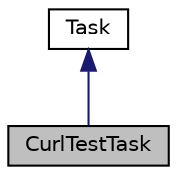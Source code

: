 digraph "CurlTestTask"
{
  edge [fontname="Helvetica",fontsize="10",labelfontname="Helvetica",labelfontsize="10"];
  node [fontname="Helvetica",fontsize="10",shape=record];
  Node2 [label="CurlTestTask",height=0.2,width=0.4,color="black", fillcolor="grey75", style="filled", fontcolor="black"];
  Node3 -> Node2 [dir="back",color="midnightblue",fontsize="10",style="solid",fontname="Helvetica"];
  Node3 [label="Task",height=0.2,width=0.4,color="black", fillcolor="white", style="filled",URL="$class_task.html",tooltip="Encapsulate a runnable task. "];
}
